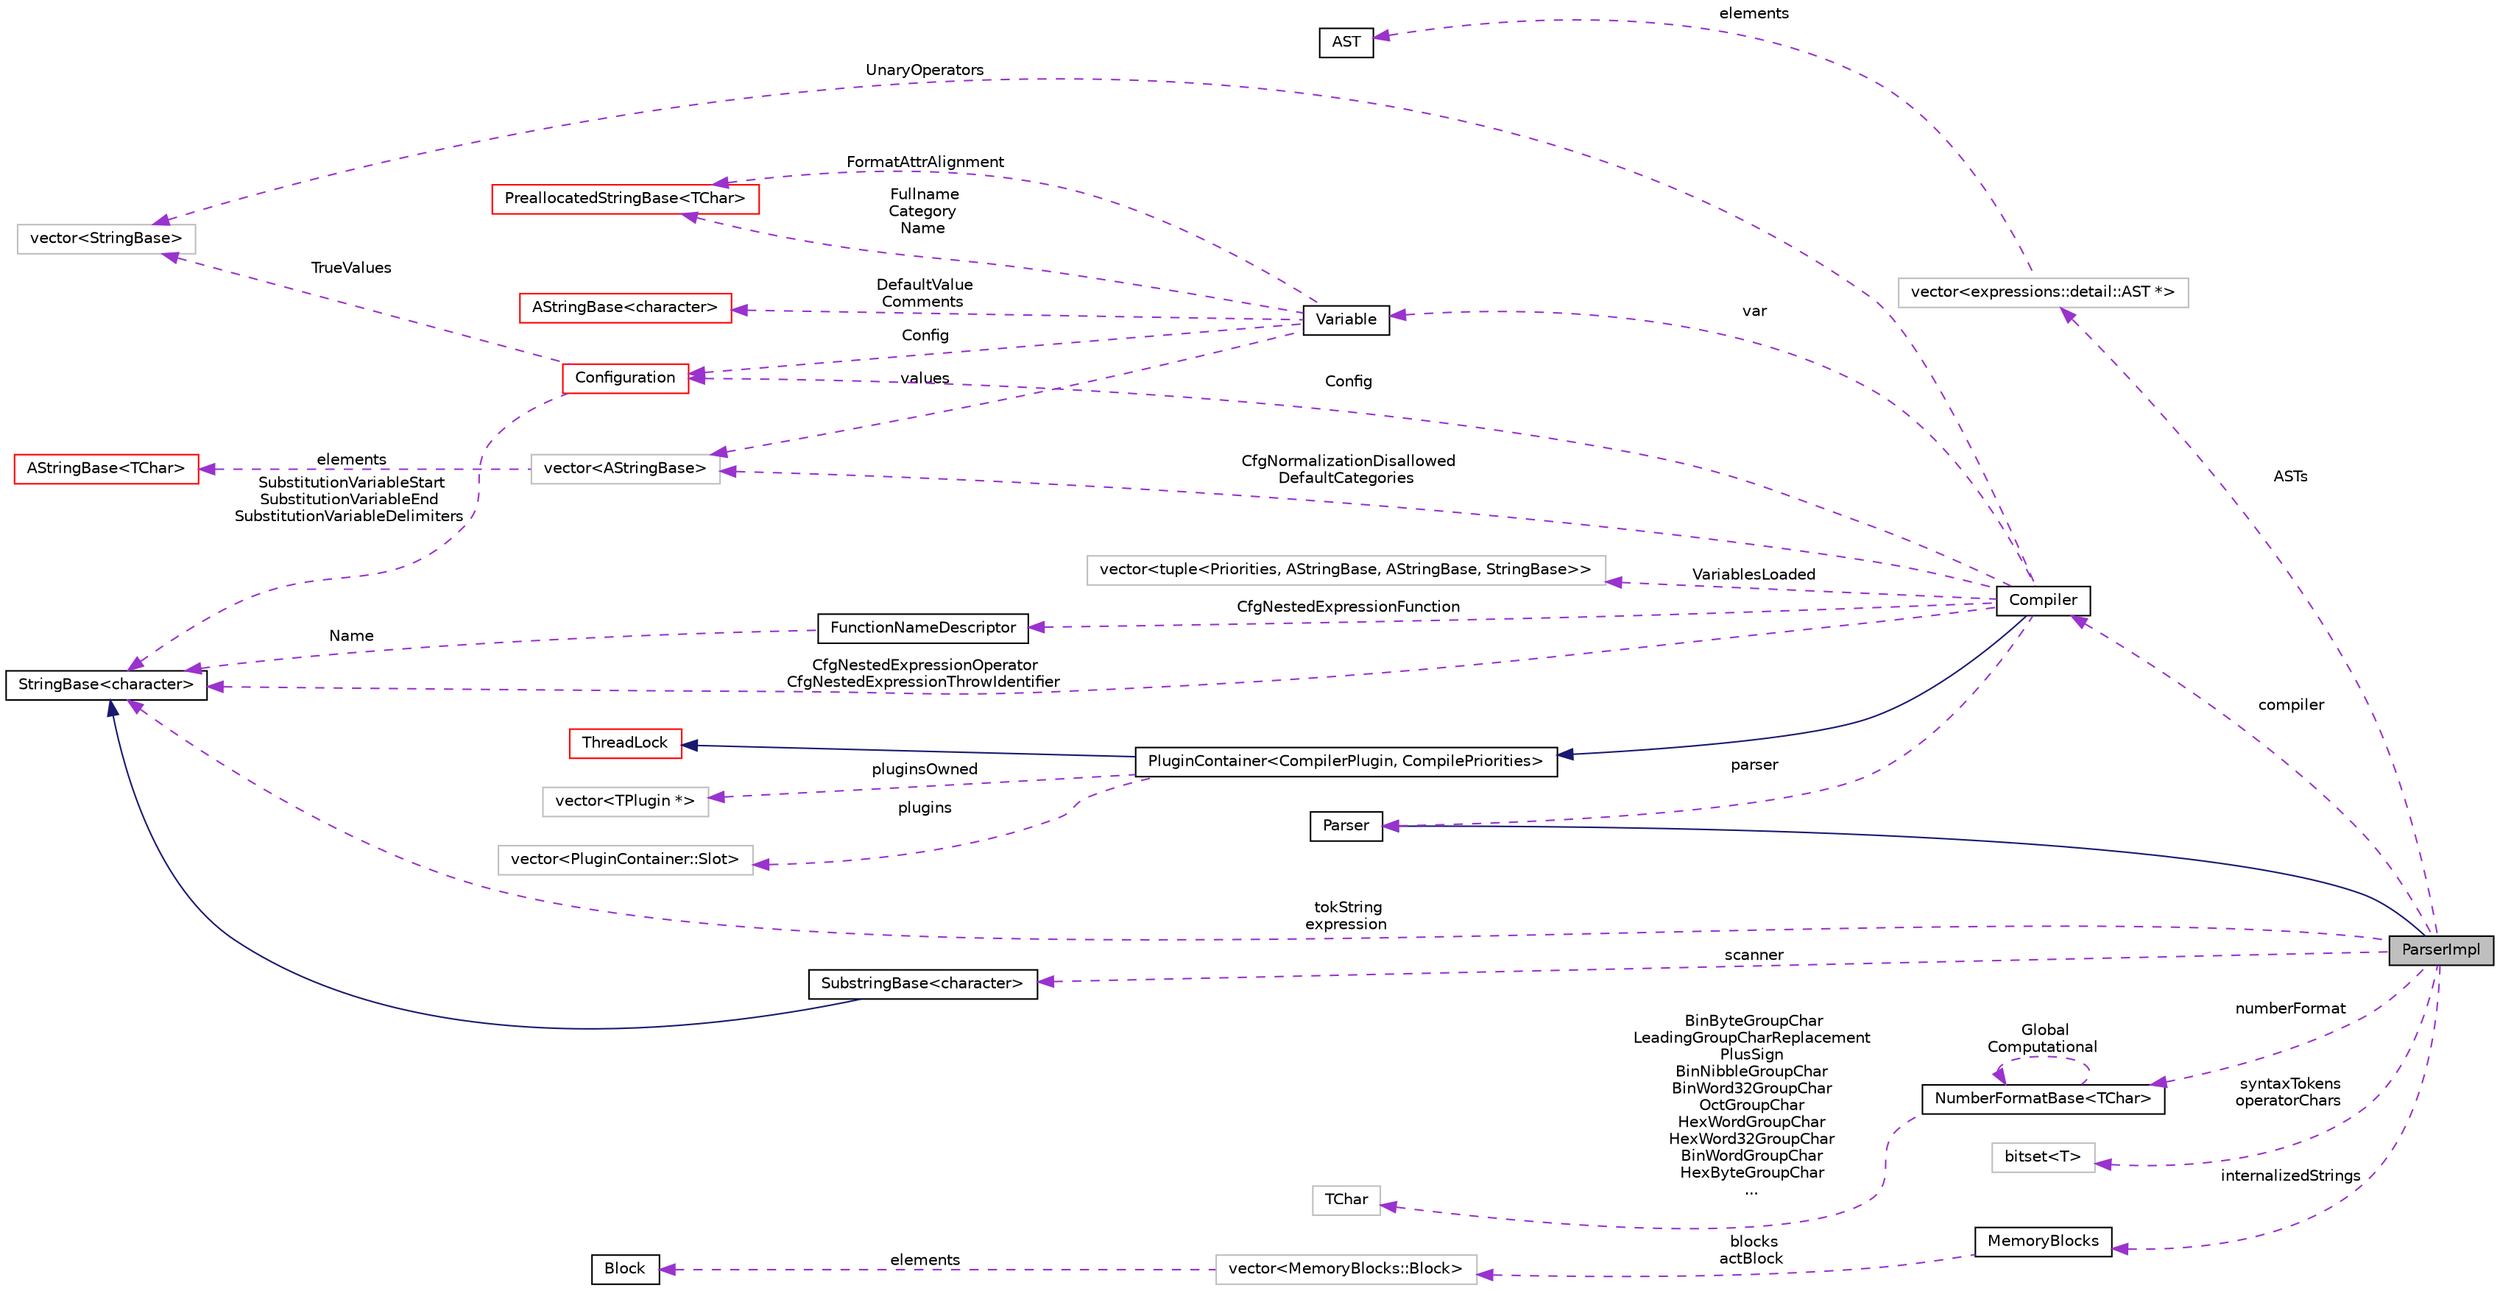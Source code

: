 digraph "ParserImpl"
{
  edge [fontname="Helvetica",fontsize="10",labelfontname="Helvetica",labelfontsize="10"];
  node [fontname="Helvetica",fontsize="10",shape=record];
  rankdir="LR";
  Node2 [label="ParserImpl",height=0.2,width=0.4,color="black", fillcolor="grey75", style="filled", fontcolor="black"];
  Node6 [label="vector\<MemoryBlocks::Block\>",height=0.2,width=0.4,color="grey75", fillcolor="white", style="filled"];
  Node11 [label="PluginContainer\<CompilerPlugin, CompilePriorities\>",height=0.2,width=0.4,color="black", fillcolor="white", style="filled",URL="$classaworx_1_1lib_1_1util_1_1PluginContainer.html"];
  Node22 [label="vector\<TPlugin *\>",height=0.2,width=0.4,color="grey75", fillcolor="white", style="filled"];
  Node23 [label="vector\<PluginContainer::Slot\>",height=0.2,width=0.4,color="grey75", fillcolor="white", style="filled"];
  Node25 [label="vector\<AStringBase\>",height=0.2,width=0.4,color="grey75", fillcolor="white", style="filled"];
  Node32 [label="vector\<StringBase\>",height=0.2,width=0.4,color="grey75", fillcolor="white", style="filled"];
  Node37 [label="vector\<tuple\<Priorities, AStringBase, AStringBase, StringBase\>\>",height=0.2,width=0.4,color="grey75", fillcolor="white", style="filled"];
  Node40 [label="vector\<expressions::detail::AST *\>",height=0.2,width=0.4,color="grey75", fillcolor="white", style="filled"];
  Node4 [label="StringBase\<character\>",height=0.2,width=0.4,color="black", fillcolor="white", style="filled",URL="$classaworx_1_1lib_1_1strings_1_1StringBase.html"];
  Node8 [label="NumberFormatBase\<TChar\>",height=0.2,width=0.4,color="black", fillcolor="white", style="filled",URL="$classaworx_1_1lib_1_1strings_1_1NumberFormatBase.html"];
  Node26 [label="AStringBase\<TChar\>",height=0.2,width=0.4,color="red", fillcolor="white", style="filled",URL="$classaworx_1_1lib_1_1strings_1_1AStringBase.html"];
  Node34 [label="AStringBase\<character\>",height=0.2,width=0.4,color="red", fillcolor="white", style="filled",URL="$classaworx_1_1lib_1_1strings_1_1AStringBase.html"];
  Node39 [label="SubstringBase\<character\>",height=0.2,width=0.4,color="black", fillcolor="white", style="filled",URL="$classaworx_1_1lib_1_1strings_1_1SubstringBase.html"];
  Node15 [label="PreallocatedStringBase\<TChar\>",height=0.2,width=0.4,color="red", fillcolor="white", style="filled",URL="$classaworx_1_1lib_1_1strings_1_1PreallocatedStringBase.html"];
  Node42 [label="bitset\<T\>",height=0.2,width=0.4,color="grey75", fillcolor="white", style="filled"];
  Node3 -> Node2 [dir="back",color="midnightblue",fontsize="10",style="solid",fontname="Helvetica"];
  Node3 -> Node10 [dir="back",color="darkorchid3",fontsize="10",style="dashed",label=" parser" ,fontname="Helvetica"];
  Node4 -> Node2 [dir="back",color="darkorchid3",fontsize="10",style="dashed",label=" tokString\nexpression" ,fontname="Helvetica"];
  Node4 -> Node10 [dir="back",color="darkorchid3",fontsize="10",style="dashed",label=" CfgNestedExpressionOperator\nCfgNestedExpressionThrowIdentifier" ,fontname="Helvetica"];
  Node4 -> Node28 [dir="back",color="darkorchid3",fontsize="10",style="dashed",label=" SubstitutionVariableStart\nSubstitutionVariableEnd\nSubstitutionVariableDelimiters" ,fontname="Helvetica"];
  Node4 -> Node38 [dir="back",color="darkorchid3",fontsize="10",style="dashed",label=" Name" ,fontname="Helvetica"];
  Node4 -> Node39 [dir="back",color="midnightblue",fontsize="10",style="solid",fontname="Helvetica"];
  Node5 -> Node2 [dir="back",color="darkorchid3",fontsize="10",style="dashed",label=" internalizedStrings" ,fontname="Helvetica"];
  Node6 -> Node5 [dir="back",color="darkorchid3",fontsize="10",style="dashed",label=" blocks\nactBlock" ,fontname="Helvetica"];
  Node7 -> Node6 [dir="back",color="darkorchid3",fontsize="10",style="dashed",label=" elements" ,fontname="Helvetica"];
  Node8 -> Node2 [dir="back",color="darkorchid3",fontsize="10",style="dashed",label=" numberFormat" ,fontname="Helvetica"];
  Node8 -> Node8 [dir="back",color="darkorchid3",fontsize="10",style="dashed",label=" Global\nComputational" ,fontname="Helvetica"];
  Node9 -> Node8 [dir="back",color="darkorchid3",fontsize="10",style="dashed",label=" BinByteGroupChar\nLeadingGroupCharReplacement\nPlusSign\nBinNibbleGroupChar\nBinWord32GroupChar\nOctGroupChar\nHexWordGroupChar\nHexWord32GroupChar\nBinWordGroupChar\nHexByteGroupChar\n..." ,fontname="Helvetica"];
  Node10 -> Node2 [dir="back",color="darkorchid3",fontsize="10",style="dashed",label=" compiler" ,fontname="Helvetica"];
  Node11 -> Node10 [dir="back",color="midnightblue",fontsize="10",style="solid",fontname="Helvetica"];
  Node12 -> Node11 [dir="back",color="midnightblue",fontsize="10",style="solid",fontname="Helvetica"];
  Node15 -> Node27 [dir="back",color="darkorchid3",fontsize="10",style="dashed",label=" Fullname\nCategory\nName" ,fontname="Helvetica"];
  Node15 -> Node27 [dir="back",color="darkorchid3",fontsize="10",style="dashed",label=" FormatAttrAlignment" ,fontname="Helvetica"];
  Node22 -> Node11 [dir="back",color="darkorchid3",fontsize="10",style="dashed",label=" pluginsOwned" ,fontname="Helvetica"];
  Node23 -> Node11 [dir="back",color="darkorchid3",fontsize="10",style="dashed",label=" plugins" ,fontname="Helvetica"];
  Node25 -> Node10 [dir="back",color="darkorchid3",fontsize="10",style="dashed",label=" CfgNormalizationDisallowed\nDefaultCategories" ,fontname="Helvetica"];
  Node25 -> Node27 [dir="back",color="darkorchid3",fontsize="10",style="dashed",label=" values" ,fontname="Helvetica"];
  Node26 -> Node25 [dir="back",color="darkorchid3",fontsize="10",style="dashed",label=" elements" ,fontname="Helvetica"];
  Node27 -> Node10 [dir="back",color="darkorchid3",fontsize="10",style="dashed",label=" var" ,fontname="Helvetica"];
  Node28 -> Node10 [dir="back",color="darkorchid3",fontsize="10",style="dashed",label=" Config" ,fontname="Helvetica"];
  Node28 -> Node27 [dir="back",color="darkorchid3",fontsize="10",style="dashed",label=" Config" ,fontname="Helvetica"];
  Node32 -> Node10 [dir="back",color="darkorchid3",fontsize="10",style="dashed",label=" UnaryOperators" ,fontname="Helvetica"];
  Node32 -> Node28 [dir="back",color="darkorchid3",fontsize="10",style="dashed",label=" TrueValues" ,fontname="Helvetica"];
  Node34 -> Node27 [dir="back",color="darkorchid3",fontsize="10",style="dashed",label=" DefaultValue\nComments" ,fontname="Helvetica"];
  Node37 -> Node10 [dir="back",color="darkorchid3",fontsize="10",style="dashed",label=" VariablesLoaded" ,fontname="Helvetica"];
  Node38 -> Node10 [dir="back",color="darkorchid3",fontsize="10",style="dashed",label=" CfgNestedExpressionFunction" ,fontname="Helvetica"];
  Node39 -> Node2 [dir="back",color="darkorchid3",fontsize="10",style="dashed",label=" scanner" ,fontname="Helvetica"];
  Node40 -> Node2 [dir="back",color="darkorchid3",fontsize="10",style="dashed",label=" ASTs" ,fontname="Helvetica"];
  Node41 -> Node40 [dir="back",color="darkorchid3",fontsize="10",style="dashed",label=" elements" ,fontname="Helvetica"];
  Node42 -> Node2 [dir="back",color="darkorchid3",fontsize="10",style="dashed",label=" syntaxTokens\noperatorChars" ,fontname="Helvetica"];
  Node3 [label="Parser",height=0.2,width=0.4,color="black", fillcolor="white", style="filled",URL="$structaworx_1_1lib_1_1expressions_1_1detail_1_1Parser.html"];
  Node5 [label="MemoryBlocks",height=0.2,width=0.4,color="black", fillcolor="white", style="filled",URL="$classaworx_1_1lib_1_1util_1_1MemoryBlocks.html"];
  Node7 [label="Block",height=0.2,width=0.4,color="black", fillcolor="white", style="filled",URL="$structaworx_1_1lib_1_1util_1_1MemoryBlocks_1_1Block.html"];
  Node9 [label="TChar",height=0.2,width=0.4,color="grey75", fillcolor="white", style="filled"];
  Node10 [label="Compiler",height=0.2,width=0.4,color="black", fillcolor="white", style="filled",URL="$classaworx_1_1lib_1_1expressions_1_1Compiler.html"];
  Node12 [label="ThreadLock",height=0.2,width=0.4,color="red", fillcolor="white", style="filled",URL="$classaworx_1_1lib_1_1threads_1_1ThreadLock.html"];
  Node27 [label="Variable",height=0.2,width=0.4,color="black", fillcolor="white", style="filled",URL="$classaworx_1_1lib_1_1config_1_1Variable.html"];
  Node28 [label="Configuration",height=0.2,width=0.4,color="red", fillcolor="white", style="filled",URL="$classaworx_1_1lib_1_1config_1_1Configuration.html"];
  Node38 [label="FunctionNameDescriptor",height=0.2,width=0.4,color="black", fillcolor="white", style="filled",URL="$structaworx_1_1lib_1_1expressions_1_1FunctionNameDescriptor.html"];
  Node41 [label="AST",height=0.2,width=0.4,color="black", fillcolor="white", style="filled",URL="$structaworx_1_1lib_1_1expressions_1_1detail_1_1AST.html"];
}

